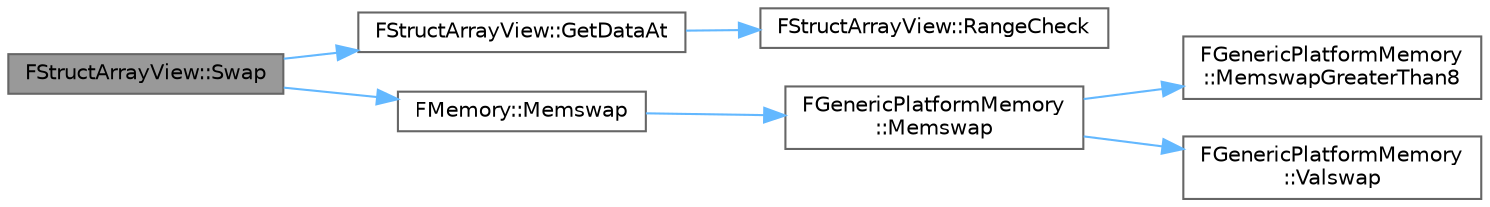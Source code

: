 digraph "FStructArrayView::Swap"
{
 // INTERACTIVE_SVG=YES
 // LATEX_PDF_SIZE
  bgcolor="transparent";
  edge [fontname=Helvetica,fontsize=10,labelfontname=Helvetica,labelfontsize=10];
  node [fontname=Helvetica,fontsize=10,shape=box,height=0.2,width=0.4];
  rankdir="LR";
  Node1 [id="Node000001",label="FStructArrayView::Swap",height=0.2,width=0.4,color="gray40", fillcolor="grey60", style="filled", fontcolor="black",tooltip="Swaps the elements at the specified Indicies."];
  Node1 -> Node2 [id="edge1_Node000001_Node000002",color="steelblue1",style="solid",tooltip=" "];
  Node2 [id="Node000002",label="FStructArrayView::GetDataAt",height=0.2,width=0.4,color="grey40", fillcolor="white", style="filled",URL="$d8/dda/structFStructArrayView.html#abb1aba608b5e1dd7e48716d26382a9ab",tooltip="Helper function for returning a pointer to an element in the array."];
  Node2 -> Node3 [id="edge2_Node000002_Node000003",color="steelblue1",style="solid",tooltip=" "];
  Node3 [id="Node000003",label="FStructArrayView::RangeCheck",height=0.2,width=0.4,color="grey40", fillcolor="white", style="filled",URL="$d8/dda/structFStructArrayView.html#a6fa6d0133797d716de5fc2682126f43f",tooltip="Checks if index is in array range."];
  Node1 -> Node4 [id="edge3_Node000001_Node000004",color="steelblue1",style="solid",tooltip=" "];
  Node4 [id="Node000004",label="FMemory::Memswap",height=0.2,width=0.4,color="grey40", fillcolor="white", style="filled",URL="$de/d4a/structFMemory.html#aa928bc26656c46fcb6797f265584c98e",tooltip=" "];
  Node4 -> Node5 [id="edge4_Node000004_Node000005",color="steelblue1",style="solid",tooltip=" "];
  Node5 [id="Node000005",label="FGenericPlatformMemory\l::Memswap",height=0.2,width=0.4,color="grey40", fillcolor="white", style="filled",URL="$d3/dfd/structFGenericPlatformMemory.html#a934aa131573522d27a59a21458eebd96",tooltip=" "];
  Node5 -> Node6 [id="edge5_Node000005_Node000006",color="steelblue1",style="solid",tooltip=" "];
  Node6 [id="Node000006",label="FGenericPlatformMemory\l::MemswapGreaterThan8",height=0.2,width=0.4,color="grey40", fillcolor="white", style="filled",URL="$d3/dfd/structFGenericPlatformMemory.html#a9fd6d72252bd898fe729abc3c753c161",tooltip=" "];
  Node5 -> Node7 [id="edge6_Node000005_Node000007",color="steelblue1",style="solid",tooltip=" "];
  Node7 [id="Node000007",label="FGenericPlatformMemory\l::Valswap",height=0.2,width=0.4,color="grey40", fillcolor="white", style="filled",URL="$d3/dfd/structFGenericPlatformMemory.html#a8794c1926e75ce536ed063c502d7adfd",tooltip=" "];
}
